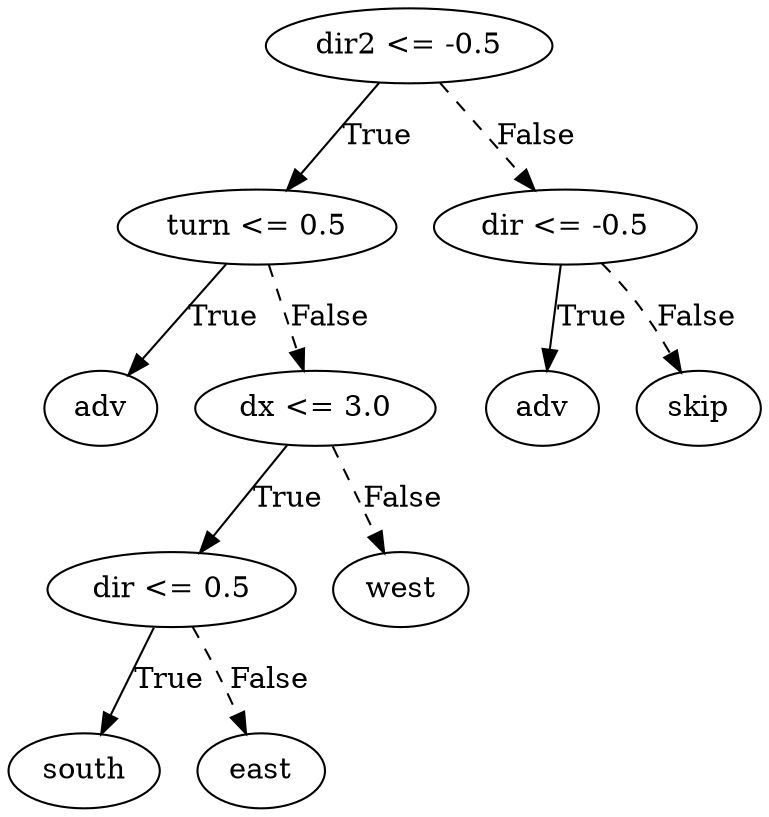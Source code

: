 digraph {
0 [label="dir2 <= -0.5"];
1 [label="turn <= 0.5"];
2 [label="adv"];
1 -> 2 [label="True"];
3 [label="dx <= 3.0"];
4 [label="dir <= 0.5"];
5 [label="south"];
4 -> 5 [label="True"];
6 [label="east"];
4 -> 6 [style="dashed", label="False"];
3 -> 4 [label="True"];
7 [label="west"];
3 -> 7 [style="dashed", label="False"];
1 -> 3 [style="dashed", label="False"];
0 -> 1 [label="True"];
8 [label="dir <= -0.5"];
9 [label="adv"];
8 -> 9 [label="True"];
10 [label="skip"];
8 -> 10 [style="dashed", label="False"];
0 -> 8 [style="dashed", label="False"];

}